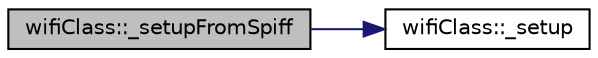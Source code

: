 digraph "wifiClass::_setupFromSpiff"
{
 // LATEX_PDF_SIZE
  edge [fontname="Helvetica",fontsize="10",labelfontname="Helvetica",labelfontsize="10"];
  node [fontname="Helvetica",fontsize="10",shape=record];
  rankdir="LR";
  Node1 [label="wifiClass::_setupFromSpiff",height=0.2,width=0.4,color="black", fillcolor="grey75", style="filled", fontcolor="black",tooltip=" "];
  Node1 -> Node2 [color="midnightblue",fontsize="10",style="solid",fontname="Helvetica"];
  Node2 [label="wifiClass::_setup",height=0.2,width=0.4,color="black", fillcolor="white", style="filled",URL="$classwifi_class.html#a05feedc9efe3fc8e0e106e0f78be3ca3",tooltip=" "];
}
